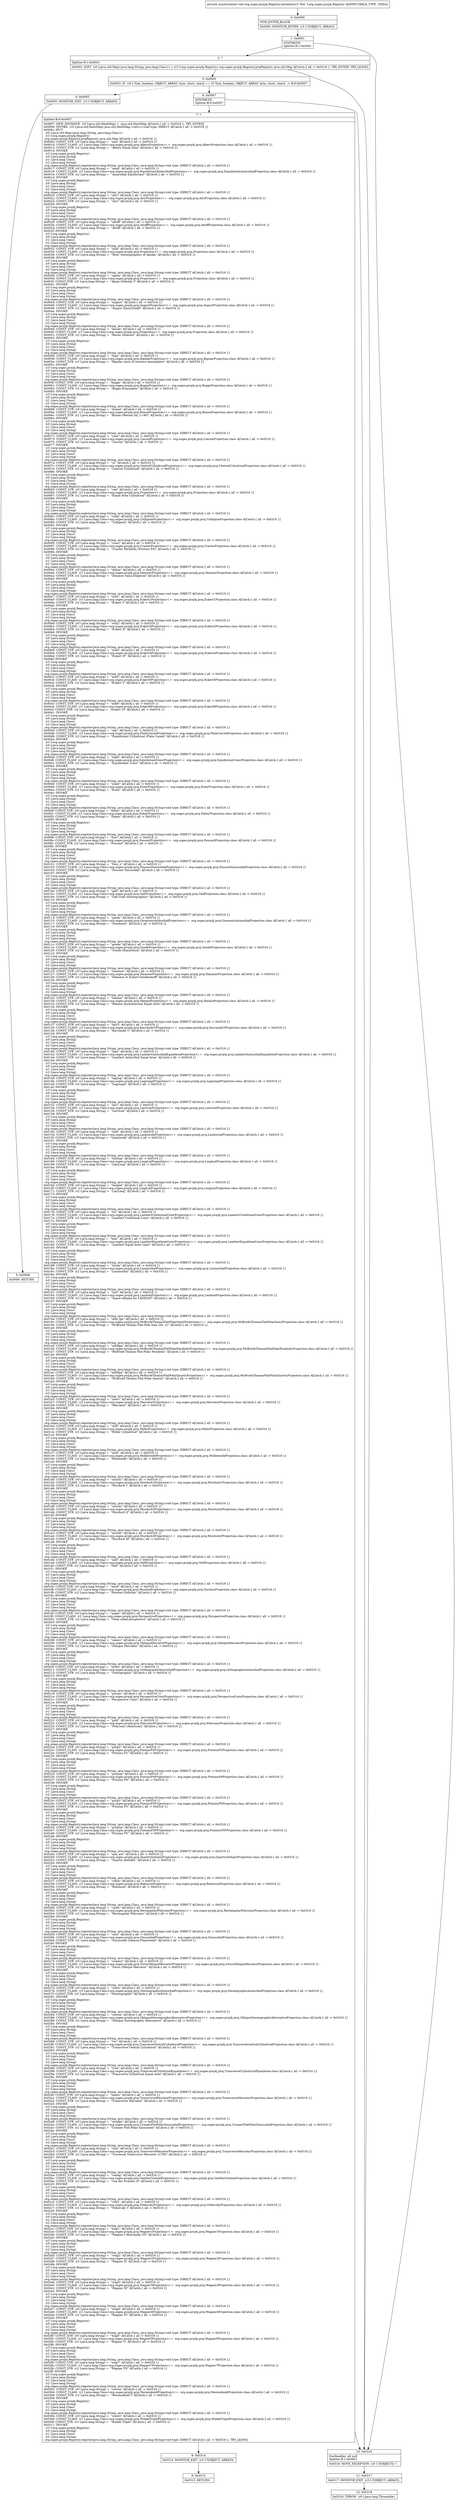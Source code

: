 digraph "CFG fororg.osgeo.proj4j.Registry.initialize()V" {
Node_0 [shape=record,label="{0\:\ 0x0000|MTH_ENTER_BLOCK\l|0x0000: MONITOR_ENTER  (r3 I:?[OBJECT, ARRAY]) \l}"];
Node_1 [shape=record,label="{1\:\ 0x0001|SYNTHETIC\lSplitter:B:1:0x0001\l}"];
Node_2 [shape=record,label="{2\:\ ?|Splitter:B:1:0x0001\l|0x0001: IGET  (r0 I:java.util.Map\<java.lang.String, java.lang.Class\>) = (r3 I:org.osgeo.proj4j.Registry) org.osgeo.proj4j.Registry.projRegistry java.util.Map A[Catch:\{ all \-\> 0x0316 \}, TRY_ENTER, TRY_LEAVE]\l}"];
Node_3 [shape=record,label="{3\:\ 0x0003|0x0003: IF  (r0 I:?[int, boolean, OBJECT, ARRAY, byte, short, char]) == (0 ?[int, boolean, OBJECT, ARRAY, byte, short, char])  \-\> B:6:0x0007 \l}"];
Node_4 [shape=record,label="{4\:\ 0x0005|0x0005: MONITOR_EXIT  (r3 I:?[OBJECT, ARRAY]) \l}"];
Node_5 [shape=record,label="{5\:\ 0x0006|0x0006: RETURN   \l}"];
Node_6 [shape=record,label="{6\:\ 0x0007|SYNTHETIC\lSplitter:B:6:0x0007\l}"];
Node_7 [shape=record,label="{7\:\ ?|Splitter:B:6:0x0007\l|0x0007: NEW_INSTANCE  (r0 I:java.util.HashMap) =  java.util.HashMap A[Catch:\{ all \-\> 0x0316 \}, TRY_ENTER]\l0x0009: INVOKE  (r0 I:java.util.HashMap) java.util.HashMap.\<init\>():void type: DIRECT A[Catch:\{ all \-\> 0x0316 \}]\l0x000c: IPUT  \l  (r0 I:java.util.Map\<java.lang.String, java.lang.Class\>)\l  (r3 I:org.osgeo.proj4j.Registry)\l org.osgeo.proj4j.Registry.projRegistry java.util.Map A[Catch:\{ all \-\> 0x0316 \}]\l0x000e: CONST_STR  (r0 I:java.lang.String) =  \"aea\" A[Catch:\{ all \-\> 0x0316 \}]\l0x0010: CONST_CLASS  (r1 I:java.lang.Class\<org.osgeo.proj4j.proj.AlbersProjection\>) =  org.osgeo.proj4j.proj.AlbersProjection.class A[Catch:\{ all \-\> 0x0316 \}]\l0x0012: CONST_STR  (r2 I:java.lang.String) =  \"Albers Equal Area\" A[Catch:\{ all \-\> 0x0316 \}]\l0x0014: INVOKE  \l  (r3 I:org.osgeo.proj4j.Registry)\l  (r0 I:java.lang.String)\l  (r1 I:java.lang.Class)\l  (r2 I:java.lang.String)\l org.osgeo.proj4j.Registry.register(java.lang.String, java.lang.Class, java.lang.String):void type: DIRECT A[Catch:\{ all \-\> 0x0316 \}]\l0x0017: CONST_STR  (r0 I:java.lang.String) =  \"aeqd\" A[Catch:\{ all \-\> 0x0316 \}]\l0x0019: CONST_CLASS  (r1 I:java.lang.Class\<org.osgeo.proj4j.proj.EquidistantAzimuthalProjection\>) =  org.osgeo.proj4j.proj.EquidistantAzimuthalProjection.class A[Catch:\{ all \-\> 0x0316 \}]\l0x001b: CONST_STR  (r2 I:java.lang.String) =  \"Azimuthal Equidistant\" A[Catch:\{ all \-\> 0x0316 \}]\l0x001d: INVOKE  \l  (r3 I:org.osgeo.proj4j.Registry)\l  (r0 I:java.lang.String)\l  (r1 I:java.lang.Class)\l  (r2 I:java.lang.String)\l org.osgeo.proj4j.Registry.register(java.lang.String, java.lang.Class, java.lang.String):void type: DIRECT A[Catch:\{ all \-\> 0x0316 \}]\l0x0020: CONST_STR  (r0 I:java.lang.String) =  \"airy\" A[Catch:\{ all \-\> 0x0316 \}]\l0x0022: CONST_CLASS  (r1 I:java.lang.Class\<org.osgeo.proj4j.proj.AiryProjection\>) =  org.osgeo.proj4j.proj.AiryProjection.class A[Catch:\{ all \-\> 0x0316 \}]\l0x0024: CONST_STR  (r2 I:java.lang.String) =  \"Airy\" A[Catch:\{ all \-\> 0x0316 \}]\l0x0026: INVOKE  \l  (r3 I:org.osgeo.proj4j.Registry)\l  (r0 I:java.lang.String)\l  (r1 I:java.lang.Class)\l  (r2 I:java.lang.String)\l org.osgeo.proj4j.Registry.register(java.lang.String, java.lang.Class, java.lang.String):void type: DIRECT A[Catch:\{ all \-\> 0x0316 \}]\l0x0029: CONST_STR  (r0 I:java.lang.String) =  \"aitoff\" A[Catch:\{ all \-\> 0x0316 \}]\l0x002b: CONST_CLASS  (r1 I:java.lang.Class\<org.osgeo.proj4j.proj.AitoffProjection\>) =  org.osgeo.proj4j.proj.AitoffProjection.class A[Catch:\{ all \-\> 0x0316 \}]\l0x002d: CONST_STR  (r2 I:java.lang.String) =  \"Aitoff\" A[Catch:\{ all \-\> 0x0316 \}]\l0x002f: INVOKE  \l  (r3 I:org.osgeo.proj4j.Registry)\l  (r0 I:java.lang.String)\l  (r1 I:java.lang.Class)\l  (r2 I:java.lang.String)\l org.osgeo.proj4j.Registry.register(java.lang.String, java.lang.Class, java.lang.String):void type: DIRECT A[Catch:\{ all \-\> 0x0316 \}]\l0x0032: CONST_STR  (r0 I:java.lang.String) =  \"alsk\" A[Catch:\{ all \-\> 0x0316 \}]\l0x0034: CONST_CLASS  (r1 I:java.lang.Class\<org.osgeo.proj4j.proj.Projection\>) =  org.osgeo.proj4j.proj.Projection.class A[Catch:\{ all \-\> 0x0316 \}]\l0x0036: CONST_STR  (r2 I:java.lang.String) =  \"Mod. Stereographics of Alaska\" A[Catch:\{ all \-\> 0x0316 \}]\l0x0038: INVOKE  \l  (r3 I:org.osgeo.proj4j.Registry)\l  (r0 I:java.lang.String)\l  (r1 I:java.lang.Class)\l  (r2 I:java.lang.String)\l org.osgeo.proj4j.Registry.register(java.lang.String, java.lang.Class, java.lang.String):void type: DIRECT A[Catch:\{ all \-\> 0x0316 \}]\l0x003b: CONST_STR  (r0 I:java.lang.String) =  \"apian\" A[Catch:\{ all \-\> 0x0316 \}]\l0x003d: CONST_CLASS  (r1 I:java.lang.Class\<org.osgeo.proj4j.proj.Projection\>) =  org.osgeo.proj4j.proj.Projection.class A[Catch:\{ all \-\> 0x0316 \}]\l0x003f: CONST_STR  (r2 I:java.lang.String) =  \"Apian Globular I\" A[Catch:\{ all \-\> 0x0316 \}]\l0x0041: INVOKE  \l  (r3 I:org.osgeo.proj4j.Registry)\l  (r0 I:java.lang.String)\l  (r1 I:java.lang.Class)\l  (r2 I:java.lang.String)\l org.osgeo.proj4j.Registry.register(java.lang.String, java.lang.Class, java.lang.String):void type: DIRECT A[Catch:\{ all \-\> 0x0316 \}]\l0x0044: CONST_STR  (r0 I:java.lang.String) =  \"august\" A[Catch:\{ all \-\> 0x0316 \}]\l0x0046: CONST_CLASS  (r1 I:java.lang.Class\<org.osgeo.proj4j.proj.AugustProjection\>) =  org.osgeo.proj4j.proj.AugustProjection.class A[Catch:\{ all \-\> 0x0316 \}]\l0x0048: CONST_STR  (r2 I:java.lang.String) =  \"August Epicycloidal\" A[Catch:\{ all \-\> 0x0316 \}]\l0x004a: INVOKE  \l  (r3 I:org.osgeo.proj4j.Registry)\l  (r0 I:java.lang.String)\l  (r1 I:java.lang.Class)\l  (r2 I:java.lang.String)\l org.osgeo.proj4j.Registry.register(java.lang.String, java.lang.Class, java.lang.String):void type: DIRECT A[Catch:\{ all \-\> 0x0316 \}]\l0x004d: CONST_STR  (r0 I:java.lang.String) =  \"bacon\" A[Catch:\{ all \-\> 0x0316 \}]\l0x004f: CONST_CLASS  (r1 I:java.lang.Class\<org.osgeo.proj4j.proj.Projection\>) =  org.osgeo.proj4j.proj.Projection.class A[Catch:\{ all \-\> 0x0316 \}]\l0x0051: CONST_STR  (r2 I:java.lang.String) =  \"Bacon Globular\" A[Catch:\{ all \-\> 0x0316 \}]\l0x0053: INVOKE  \l  (r3 I:org.osgeo.proj4j.Registry)\l  (r0 I:java.lang.String)\l  (r1 I:java.lang.Class)\l  (r2 I:java.lang.String)\l org.osgeo.proj4j.Registry.register(java.lang.String, java.lang.Class, java.lang.String):void type: DIRECT A[Catch:\{ all \-\> 0x0316 \}]\l0x0056: CONST_STR  (r0 I:java.lang.String) =  \"bipc\" A[Catch:\{ all \-\> 0x0316 \}]\l0x0058: CONST_CLASS  (r1 I:java.lang.Class\<org.osgeo.proj4j.proj.BipolarProjection\>) =  org.osgeo.proj4j.proj.BipolarProjection.class A[Catch:\{ all \-\> 0x0316 \}]\l0x005a: CONST_STR  (r2 I:java.lang.String) =  \"Bipolar conic of western hemisphere\" A[Catch:\{ all \-\> 0x0316 \}]\l0x005c: INVOKE  \l  (r3 I:org.osgeo.proj4j.Registry)\l  (r0 I:java.lang.String)\l  (r1 I:java.lang.Class)\l  (r2 I:java.lang.String)\l org.osgeo.proj4j.Registry.register(java.lang.String, java.lang.Class, java.lang.String):void type: DIRECT A[Catch:\{ all \-\> 0x0316 \}]\l0x005f: CONST_STR  (r0 I:java.lang.String) =  \"boggs\" A[Catch:\{ all \-\> 0x0316 \}]\l0x0061: CONST_CLASS  (r1 I:java.lang.Class\<org.osgeo.proj4j.proj.BoggsProjection\>) =  org.osgeo.proj4j.proj.BoggsProjection.class A[Catch:\{ all \-\> 0x0316 \}]\l0x0063: CONST_STR  (r2 I:java.lang.String) =  \"Boggs Eumorphic\" A[Catch:\{ all \-\> 0x0316 \}]\l0x0065: INVOKE  \l  (r3 I:org.osgeo.proj4j.Registry)\l  (r0 I:java.lang.String)\l  (r1 I:java.lang.Class)\l  (r2 I:java.lang.String)\l org.osgeo.proj4j.Registry.register(java.lang.String, java.lang.Class, java.lang.String):void type: DIRECT A[Catch:\{ all \-\> 0x0316 \}]\l0x0068: CONST_STR  (r0 I:java.lang.String) =  \"bonne\" A[Catch:\{ all \-\> 0x0316 \}]\l0x006a: CONST_CLASS  (r1 I:java.lang.Class\<org.osgeo.proj4j.proj.BonneProjection\>) =  org.osgeo.proj4j.proj.BonneProjection.class A[Catch:\{ all \-\> 0x0316 \}]\l0x006c: CONST_STR  (r2 I:java.lang.String) =  \"Bonne (Werner lat_1=90)\" A[Catch:\{ all \-\> 0x0316 \}]\l0x006e: INVOKE  \l  (r3 I:org.osgeo.proj4j.Registry)\l  (r0 I:java.lang.String)\l  (r1 I:java.lang.Class)\l  (r2 I:java.lang.String)\l org.osgeo.proj4j.Registry.register(java.lang.String, java.lang.Class, java.lang.String):void type: DIRECT A[Catch:\{ all \-\> 0x0316 \}]\l0x0071: CONST_STR  (r0 I:java.lang.String) =  \"cass\" A[Catch:\{ all \-\> 0x0316 \}]\l0x0073: CONST_CLASS  (r1 I:java.lang.Class\<org.osgeo.proj4j.proj.CassiniProjection\>) =  org.osgeo.proj4j.proj.CassiniProjection.class A[Catch:\{ all \-\> 0x0316 \}]\l0x0075: CONST_STR  (r2 I:java.lang.String) =  \"Cassini\" A[Catch:\{ all \-\> 0x0316 \}]\l0x0077: INVOKE  \l  (r3 I:org.osgeo.proj4j.Registry)\l  (r0 I:java.lang.String)\l  (r1 I:java.lang.Class)\l  (r2 I:java.lang.String)\l org.osgeo.proj4j.Registry.register(java.lang.String, java.lang.Class, java.lang.String):void type: DIRECT A[Catch:\{ all \-\> 0x0316 \}]\l0x007a: CONST_STR  (r0 I:java.lang.String) =  \"cc\" A[Catch:\{ all \-\> 0x0316 \}]\l0x007c: CONST_CLASS  (r1 I:java.lang.Class\<org.osgeo.proj4j.proj.CentralCylindricalProjection\>) =  org.osgeo.proj4j.proj.CentralCylindricalProjection.class A[Catch:\{ all \-\> 0x0316 \}]\l0x007e: CONST_STR  (r2 I:java.lang.String) =  \"Central Cylindrical\" A[Catch:\{ all \-\> 0x0316 \}]\l0x0080: INVOKE  \l  (r3 I:org.osgeo.proj4j.Registry)\l  (r0 I:java.lang.String)\l  (r1 I:java.lang.Class)\l  (r2 I:java.lang.String)\l org.osgeo.proj4j.Registry.register(java.lang.String, java.lang.Class, java.lang.String):void type: DIRECT A[Catch:\{ all \-\> 0x0316 \}]\l0x0083: CONST_STR  (r0 I:java.lang.String) =  \"cea\" A[Catch:\{ all \-\> 0x0316 \}]\l0x0085: CONST_CLASS  (r1 I:java.lang.Class\<org.osgeo.proj4j.proj.Projection\>) =  org.osgeo.proj4j.proj.Projection.class A[Catch:\{ all \-\> 0x0316 \}]\l0x0087: CONST_STR  (r2 I:java.lang.String) =  \"Equal Area Cylindrical\" A[Catch:\{ all \-\> 0x0316 \}]\l0x0089: INVOKE  \l  (r3 I:org.osgeo.proj4j.Registry)\l  (r0 I:java.lang.String)\l  (r1 I:java.lang.Class)\l  (r2 I:java.lang.String)\l org.osgeo.proj4j.Registry.register(java.lang.String, java.lang.Class, java.lang.String):void type: DIRECT A[Catch:\{ all \-\> 0x0316 \}]\l0x008c: CONST_STR  (r0 I:java.lang.String) =  \"collg\" A[Catch:\{ all \-\> 0x0316 \}]\l0x008e: CONST_CLASS  (r1 I:java.lang.Class\<org.osgeo.proj4j.proj.CollignonProjection\>) =  org.osgeo.proj4j.proj.CollignonProjection.class A[Catch:\{ all \-\> 0x0316 \}]\l0x0090: CONST_STR  (r2 I:java.lang.String) =  \"Collignon\" A[Catch:\{ all \-\> 0x0316 \}]\l0x0092: INVOKE  \l  (r3 I:org.osgeo.proj4j.Registry)\l  (r0 I:java.lang.String)\l  (r1 I:java.lang.Class)\l  (r2 I:java.lang.String)\l org.osgeo.proj4j.Registry.register(java.lang.String, java.lang.Class, java.lang.String):void type: DIRECT A[Catch:\{ all \-\> 0x0316 \}]\l0x0095: CONST_STR  (r0 I:java.lang.String) =  \"crast\" A[Catch:\{ all \-\> 0x0316 \}]\l0x0097: CONST_CLASS  (r1 I:java.lang.Class\<org.osgeo.proj4j.proj.CrasterProjection\>) =  org.osgeo.proj4j.proj.CrasterProjection.class A[Catch:\{ all \-\> 0x0316 \}]\l0x0099: CONST_STR  (r2 I:java.lang.String) =  \"Craster Parabolic (Putnins P4)\" A[Catch:\{ all \-\> 0x0316 \}]\l0x009b: INVOKE  \l  (r3 I:org.osgeo.proj4j.Registry)\l  (r0 I:java.lang.String)\l  (r1 I:java.lang.Class)\l  (r2 I:java.lang.String)\l org.osgeo.proj4j.Registry.register(java.lang.String, java.lang.Class, java.lang.String):void type: DIRECT A[Catch:\{ all \-\> 0x0316 \}]\l0x009e: CONST_STR  (r0 I:java.lang.String) =  \"denoy\" A[Catch:\{ all \-\> 0x0316 \}]\l0x00a0: CONST_CLASS  (r1 I:java.lang.Class\<org.osgeo.proj4j.proj.DenoyerProjection\>) =  org.osgeo.proj4j.proj.DenoyerProjection.class A[Catch:\{ all \-\> 0x0316 \}]\l0x00a2: CONST_STR  (r2 I:java.lang.String) =  \"Denoyer Semi\-Elliptical\" A[Catch:\{ all \-\> 0x0316 \}]\l0x00a4: INVOKE  \l  (r3 I:org.osgeo.proj4j.Registry)\l  (r0 I:java.lang.String)\l  (r1 I:java.lang.Class)\l  (r2 I:java.lang.String)\l org.osgeo.proj4j.Registry.register(java.lang.String, java.lang.Class, java.lang.String):void type: DIRECT A[Catch:\{ all \-\> 0x0316 \}]\l0x00a7: CONST_STR  (r0 I:java.lang.String) =  \"eck1\" A[Catch:\{ all \-\> 0x0316 \}]\l0x00a9: CONST_CLASS  (r1 I:java.lang.Class\<org.osgeo.proj4j.proj.Eckert1Projection\>) =  org.osgeo.proj4j.proj.Eckert1Projection.class A[Catch:\{ all \-\> 0x0316 \}]\l0x00ab: CONST_STR  (r2 I:java.lang.String) =  \"Eckert I\" A[Catch:\{ all \-\> 0x0316 \}]\l0x00ad: INVOKE  \l  (r3 I:org.osgeo.proj4j.Registry)\l  (r0 I:java.lang.String)\l  (r1 I:java.lang.Class)\l  (r2 I:java.lang.String)\l org.osgeo.proj4j.Registry.register(java.lang.String, java.lang.Class, java.lang.String):void type: DIRECT A[Catch:\{ all \-\> 0x0316 \}]\l0x00b0: CONST_STR  (r0 I:java.lang.String) =  \"eck2\" A[Catch:\{ all \-\> 0x0316 \}]\l0x00b2: CONST_CLASS  (r1 I:java.lang.Class\<org.osgeo.proj4j.proj.Eckert2Projection\>) =  org.osgeo.proj4j.proj.Eckert2Projection.class A[Catch:\{ all \-\> 0x0316 \}]\l0x00b4: CONST_STR  (r2 I:java.lang.String) =  \"Eckert II\" A[Catch:\{ all \-\> 0x0316 \}]\l0x00b6: INVOKE  \l  (r3 I:org.osgeo.proj4j.Registry)\l  (r0 I:java.lang.String)\l  (r1 I:java.lang.Class)\l  (r2 I:java.lang.String)\l org.osgeo.proj4j.Registry.register(java.lang.String, java.lang.Class, java.lang.String):void type: DIRECT A[Catch:\{ all \-\> 0x0316 \}]\l0x00b9: CONST_STR  (r0 I:java.lang.String) =  \"eck4\" A[Catch:\{ all \-\> 0x0316 \}]\l0x00bb: CONST_CLASS  (r1 I:java.lang.Class\<org.osgeo.proj4j.proj.Eckert4Projection\>) =  org.osgeo.proj4j.proj.Eckert4Projection.class A[Catch:\{ all \-\> 0x0316 \}]\l0x00bd: CONST_STR  (r2 I:java.lang.String) =  \"Eckert IV\" A[Catch:\{ all \-\> 0x0316 \}]\l0x00bf: INVOKE  \l  (r3 I:org.osgeo.proj4j.Registry)\l  (r0 I:java.lang.String)\l  (r1 I:java.lang.Class)\l  (r2 I:java.lang.String)\l org.osgeo.proj4j.Registry.register(java.lang.String, java.lang.Class, java.lang.String):void type: DIRECT A[Catch:\{ all \-\> 0x0316 \}]\l0x00c2: CONST_STR  (r0 I:java.lang.String) =  \"eck5\" A[Catch:\{ all \-\> 0x0316 \}]\l0x00c4: CONST_CLASS  (r1 I:java.lang.Class\<org.osgeo.proj4j.proj.Eckert5Projection\>) =  org.osgeo.proj4j.proj.Eckert5Projection.class A[Catch:\{ all \-\> 0x0316 \}]\l0x00c6: CONST_STR  (r2 I:java.lang.String) =  \"Eckert V\" A[Catch:\{ all \-\> 0x0316 \}]\l0x00c8: INVOKE  \l  (r3 I:org.osgeo.proj4j.Registry)\l  (r0 I:java.lang.String)\l  (r1 I:java.lang.Class)\l  (r2 I:java.lang.String)\l org.osgeo.proj4j.Registry.register(java.lang.String, java.lang.Class, java.lang.String):void type: DIRECT A[Catch:\{ all \-\> 0x0316 \}]\l0x00cb: CONST_STR  (r0 I:java.lang.String) =  \"eck6\" A[Catch:\{ all \-\> 0x0316 \}]\l0x00cd: CONST_CLASS  (r1 I:java.lang.Class\<org.osgeo.proj4j.proj.Eckert6Projection\>) =  org.osgeo.proj4j.proj.Eckert6Projection.class A[Catch:\{ all \-\> 0x0316 \}]\l0x00cf: CONST_STR  (r2 I:java.lang.String) =  \"Eckert VI\" A[Catch:\{ all \-\> 0x0316 \}]\l0x00d1: INVOKE  \l  (r3 I:org.osgeo.proj4j.Registry)\l  (r0 I:java.lang.String)\l  (r1 I:java.lang.Class)\l  (r2 I:java.lang.String)\l org.osgeo.proj4j.Registry.register(java.lang.String, java.lang.Class, java.lang.String):void type: DIRECT A[Catch:\{ all \-\> 0x0316 \}]\l0x00d4: CONST_STR  (r0 I:java.lang.String) =  \"eqc\" A[Catch:\{ all \-\> 0x0316 \}]\l0x00d6: CONST_CLASS  (r1 I:java.lang.Class\<org.osgeo.proj4j.proj.PlateCarreeProjection\>) =  org.osgeo.proj4j.proj.PlateCarreeProjection.class A[Catch:\{ all \-\> 0x0316 \}]\l0x00d8: CONST_STR  (r2 I:java.lang.String) =  \"Equidistant Cylindrical (Plate Caree)\" A[Catch:\{ all \-\> 0x0316 \}]\l0x00da: INVOKE  \l  (r3 I:org.osgeo.proj4j.Registry)\l  (r0 I:java.lang.String)\l  (r1 I:java.lang.Class)\l  (r2 I:java.lang.String)\l org.osgeo.proj4j.Registry.register(java.lang.String, java.lang.Class, java.lang.String):void type: DIRECT A[Catch:\{ all \-\> 0x0316 \}]\l0x00dd: CONST_STR  (r0 I:java.lang.String) =  \"eqdc\" A[Catch:\{ all \-\> 0x0316 \}]\l0x00df: CONST_CLASS  (r1 I:java.lang.Class\<org.osgeo.proj4j.proj.EquidistantConicProjection\>) =  org.osgeo.proj4j.proj.EquidistantConicProjection.class A[Catch:\{ all \-\> 0x0316 \}]\l0x00e1: CONST_STR  (r2 I:java.lang.String) =  \"Equidistant Conic\" A[Catch:\{ all \-\> 0x0316 \}]\l0x00e3: INVOKE  \l  (r3 I:org.osgeo.proj4j.Registry)\l  (r0 I:java.lang.String)\l  (r1 I:java.lang.Class)\l  (r2 I:java.lang.String)\l org.osgeo.proj4j.Registry.register(java.lang.String, java.lang.Class, java.lang.String):void type: DIRECT A[Catch:\{ all \-\> 0x0316 \}]\l0x00e6: CONST_STR  (r0 I:java.lang.String) =  \"euler\" A[Catch:\{ all \-\> 0x0316 \}]\l0x00e8: CONST_CLASS  (r1 I:java.lang.Class\<org.osgeo.proj4j.proj.EulerProjection\>) =  org.osgeo.proj4j.proj.EulerProjection.class A[Catch:\{ all \-\> 0x0316 \}]\l0x00ea: CONST_STR  (r2 I:java.lang.String) =  \"Euler\" A[Catch:\{ all \-\> 0x0316 \}]\l0x00ec: INVOKE  \l  (r3 I:org.osgeo.proj4j.Registry)\l  (r0 I:java.lang.String)\l  (r1 I:java.lang.Class)\l  (r2 I:java.lang.String)\l org.osgeo.proj4j.Registry.register(java.lang.String, java.lang.Class, java.lang.String):void type: DIRECT A[Catch:\{ all \-\> 0x0316 \}]\l0x00ef: CONST_STR  (r0 I:java.lang.String) =  \"fahey\" A[Catch:\{ all \-\> 0x0316 \}]\l0x00f1: CONST_CLASS  (r1 I:java.lang.Class\<org.osgeo.proj4j.proj.FaheyProjection\>) =  org.osgeo.proj4j.proj.FaheyProjection.class A[Catch:\{ all \-\> 0x0316 \}]\l0x00f3: CONST_STR  (r2 I:java.lang.String) =  \"Fahey\" A[Catch:\{ all \-\> 0x0316 \}]\l0x00f5: INVOKE  \l  (r3 I:org.osgeo.proj4j.Registry)\l  (r0 I:java.lang.String)\l  (r1 I:java.lang.Class)\l  (r2 I:java.lang.String)\l org.osgeo.proj4j.Registry.register(java.lang.String, java.lang.Class, java.lang.String):void type: DIRECT A[Catch:\{ all \-\> 0x0316 \}]\l0x00f8: CONST_STR  (r0 I:java.lang.String) =  \"fouc\" A[Catch:\{ all \-\> 0x0316 \}]\l0x00fa: CONST_CLASS  (r1 I:java.lang.Class\<org.osgeo.proj4j.proj.FoucautProjection\>) =  org.osgeo.proj4j.proj.FoucautProjection.class A[Catch:\{ all \-\> 0x0316 \}]\l0x00fc: CONST_STR  (r2 I:java.lang.String) =  \"Foucaut\" A[Catch:\{ all \-\> 0x0316 \}]\l0x00fe: INVOKE  \l  (r3 I:org.osgeo.proj4j.Registry)\l  (r0 I:java.lang.String)\l  (r1 I:java.lang.Class)\l  (r2 I:java.lang.String)\l org.osgeo.proj4j.Registry.register(java.lang.String, java.lang.Class, java.lang.String):void type: DIRECT A[Catch:\{ all \-\> 0x0316 \}]\l0x0101: CONST_STR  (r0 I:java.lang.String) =  \"fouc_s\" A[Catch:\{ all \-\> 0x0316 \}]\l0x0103: CONST_CLASS  (r1 I:java.lang.Class\<org.osgeo.proj4j.proj.FoucautSinusoidalProjection\>) =  org.osgeo.proj4j.proj.FoucautSinusoidalProjection.class A[Catch:\{ all \-\> 0x0316 \}]\l0x0105: CONST_STR  (r2 I:java.lang.String) =  \"Foucaut Sinusoidal\" A[Catch:\{ all \-\> 0x0316 \}]\l0x0107: INVOKE  \l  (r3 I:org.osgeo.proj4j.Registry)\l  (r0 I:java.lang.String)\l  (r1 I:java.lang.Class)\l  (r2 I:java.lang.String)\l org.osgeo.proj4j.Registry.register(java.lang.String, java.lang.Class, java.lang.String):void type: DIRECT A[Catch:\{ all \-\> 0x0316 \}]\l0x010a: CONST_STR  (r0 I:java.lang.String) =  \"gall\" A[Catch:\{ all \-\> 0x0316 \}]\l0x010c: CONST_CLASS  (r1 I:java.lang.Class\<org.osgeo.proj4j.proj.GallProjection\>) =  org.osgeo.proj4j.proj.GallProjection.class A[Catch:\{ all \-\> 0x0316 \}]\l0x010e: CONST_STR  (r2 I:java.lang.String) =  \"Gall (Gall Stereographic)\" A[Catch:\{ all \-\> 0x0316 \}]\l0x0110: INVOKE  \l  (r3 I:org.osgeo.proj4j.Registry)\l  (r0 I:java.lang.String)\l  (r1 I:java.lang.Class)\l  (r2 I:java.lang.String)\l org.osgeo.proj4j.Registry.register(java.lang.String, java.lang.Class, java.lang.String):void type: DIRECT A[Catch:\{ all \-\> 0x0316 \}]\l0x0113: CONST_STR  (r0 I:java.lang.String) =  \"gnom\" A[Catch:\{ all \-\> 0x0316 \}]\l0x0115: CONST_CLASS  (r1 I:java.lang.Class\<org.osgeo.proj4j.proj.GnomonicAzimuthalProjection\>) =  org.osgeo.proj4j.proj.GnomonicAzimuthalProjection.class A[Catch:\{ all \-\> 0x0316 \}]\l0x0117: CONST_STR  (r2 I:java.lang.String) =  \"Gnomonic\" A[Catch:\{ all \-\> 0x0316 \}]\l0x0119: INVOKE  \l  (r3 I:org.osgeo.proj4j.Registry)\l  (r0 I:java.lang.String)\l  (r1 I:java.lang.Class)\l  (r2 I:java.lang.String)\l org.osgeo.proj4j.Registry.register(java.lang.String, java.lang.Class, java.lang.String):void type: DIRECT A[Catch:\{ all \-\> 0x0316 \}]\l0x011c: CONST_STR  (r0 I:java.lang.String) =  \"goode\" A[Catch:\{ all \-\> 0x0316 \}]\l0x011e: CONST_CLASS  (r1 I:java.lang.Class\<org.osgeo.proj4j.proj.GoodeProjection\>) =  org.osgeo.proj4j.proj.GoodeProjection.class A[Catch:\{ all \-\> 0x0316 \}]\l0x0120: CONST_STR  (r2 I:java.lang.String) =  \"Goode Homolosine\" A[Catch:\{ all \-\> 0x0316 \}]\l0x0122: INVOKE  \l  (r3 I:org.osgeo.proj4j.Registry)\l  (r0 I:java.lang.String)\l  (r1 I:java.lang.Class)\l  (r2 I:java.lang.String)\l org.osgeo.proj4j.Registry.register(java.lang.String, java.lang.Class, java.lang.String):void type: DIRECT A[Catch:\{ all \-\> 0x0316 \}]\l0x0125: CONST_STR  (r0 I:java.lang.String) =  \"hammer\" A[Catch:\{ all \-\> 0x0316 \}]\l0x0127: CONST_CLASS  (r1 I:java.lang.Class\<org.osgeo.proj4j.proj.HammerProjection\>) =  org.osgeo.proj4j.proj.HammerProjection.class A[Catch:\{ all \-\> 0x0316 \}]\l0x0129: CONST_STR  (r2 I:java.lang.String) =  \"Hammer & Eckert\-Greifendorff\" A[Catch:\{ all \-\> 0x0316 \}]\l0x012b: INVOKE  \l  (r3 I:org.osgeo.proj4j.Registry)\l  (r0 I:java.lang.String)\l  (r1 I:java.lang.Class)\l  (r2 I:java.lang.String)\l org.osgeo.proj4j.Registry.register(java.lang.String, java.lang.Class, java.lang.String):void type: DIRECT A[Catch:\{ all \-\> 0x0316 \}]\l0x012e: CONST_STR  (r0 I:java.lang.String) =  \"hatano\" A[Catch:\{ all \-\> 0x0316 \}]\l0x0130: CONST_CLASS  (r1 I:java.lang.Class\<org.osgeo.proj4j.proj.HatanoProjection\>) =  org.osgeo.proj4j.proj.HatanoProjection.class A[Catch:\{ all \-\> 0x0316 \}]\l0x0132: CONST_STR  (r2 I:java.lang.String) =  \"Hatano Asymmetrical Equal Area\" A[Catch:\{ all \-\> 0x0316 \}]\l0x0134: INVOKE  \l  (r3 I:org.osgeo.proj4j.Registry)\l  (r0 I:java.lang.String)\l  (r1 I:java.lang.Class)\l  (r2 I:java.lang.String)\l org.osgeo.proj4j.Registry.register(java.lang.String, java.lang.Class, java.lang.String):void type: DIRECT A[Catch:\{ all \-\> 0x0316 \}]\l0x0137: CONST_STR  (r0 I:java.lang.String) =  \"kav5\" A[Catch:\{ all \-\> 0x0316 \}]\l0x0139: CONST_CLASS  (r1 I:java.lang.Class\<org.osgeo.proj4j.proj.KavraiskyVProjection\>) =  org.osgeo.proj4j.proj.KavraiskyVProjection.class A[Catch:\{ all \-\> 0x0316 \}]\l0x013b: CONST_STR  (r2 I:java.lang.String) =  \"Kavraisky V\" A[Catch:\{ all \-\> 0x0316 \}]\l0x013d: INVOKE  \l  (r3 I:org.osgeo.proj4j.Registry)\l  (r0 I:java.lang.String)\l  (r1 I:java.lang.Class)\l  (r2 I:java.lang.String)\l org.osgeo.proj4j.Registry.register(java.lang.String, java.lang.Class, java.lang.String):void type: DIRECT A[Catch:\{ all \-\> 0x0316 \}]\l0x0140: CONST_STR  (r0 I:java.lang.String) =  \"laea\" A[Catch:\{ all \-\> 0x0316 \}]\l0x0142: CONST_CLASS  (r1 I:java.lang.Class\<org.osgeo.proj4j.proj.LambertAzimuthalEqualAreaProjection\>) =  org.osgeo.proj4j.proj.LambertAzimuthalEqualAreaProjection.class A[Catch:\{ all \-\> 0x0316 \}]\l0x0144: CONST_STR  (r2 I:java.lang.String) =  \"Lambert Azimuthal Equal Area\" A[Catch:\{ all \-\> 0x0316 \}]\l0x0146: INVOKE  \l  (r3 I:org.osgeo.proj4j.Registry)\l  (r0 I:java.lang.String)\l  (r1 I:java.lang.Class)\l  (r2 I:java.lang.String)\l org.osgeo.proj4j.Registry.register(java.lang.String, java.lang.Class, java.lang.String):void type: DIRECT A[Catch:\{ all \-\> 0x0316 \}]\l0x0149: CONST_STR  (r0 I:java.lang.String) =  \"lagrng\" A[Catch:\{ all \-\> 0x0316 \}]\l0x014b: CONST_CLASS  (r1 I:java.lang.Class\<org.osgeo.proj4j.proj.LagrangeProjection\>) =  org.osgeo.proj4j.proj.LagrangeProjection.class A[Catch:\{ all \-\> 0x0316 \}]\l0x014d: CONST_STR  (r2 I:java.lang.String) =  \"Lagrange\" A[Catch:\{ all \-\> 0x0316 \}]\l0x014f: INVOKE  \l  (r3 I:org.osgeo.proj4j.Registry)\l  (r0 I:java.lang.String)\l  (r1 I:java.lang.Class)\l  (r2 I:java.lang.String)\l org.osgeo.proj4j.Registry.register(java.lang.String, java.lang.Class, java.lang.String):void type: DIRECT A[Catch:\{ all \-\> 0x0316 \}]\l0x0152: CONST_STR  (r0 I:java.lang.String) =  \"larr\" A[Catch:\{ all \-\> 0x0316 \}]\l0x0154: CONST_CLASS  (r1 I:java.lang.Class\<org.osgeo.proj4j.proj.LarriveeProjection\>) =  org.osgeo.proj4j.proj.LarriveeProjection.class A[Catch:\{ all \-\> 0x0316 \}]\l0x0156: CONST_STR  (r2 I:java.lang.String) =  \"Larrivee\" A[Catch:\{ all \-\> 0x0316 \}]\l0x0158: INVOKE  \l  (r3 I:org.osgeo.proj4j.Registry)\l  (r0 I:java.lang.String)\l  (r1 I:java.lang.Class)\l  (r2 I:java.lang.String)\l org.osgeo.proj4j.Registry.register(java.lang.String, java.lang.Class, java.lang.String):void type: DIRECT A[Catch:\{ all \-\> 0x0316 \}]\l0x015b: CONST_STR  (r0 I:java.lang.String) =  \"lask\" A[Catch:\{ all \-\> 0x0316 \}]\l0x015d: CONST_CLASS  (r1 I:java.lang.Class\<org.osgeo.proj4j.proj.LaskowskiProjection\>) =  org.osgeo.proj4j.proj.LaskowskiProjection.class A[Catch:\{ all \-\> 0x0316 \}]\l0x015f: CONST_STR  (r2 I:java.lang.String) =  \"Laskowski\" A[Catch:\{ all \-\> 0x0316 \}]\l0x0161: INVOKE  \l  (r3 I:org.osgeo.proj4j.Registry)\l  (r0 I:java.lang.String)\l  (r1 I:java.lang.Class)\l  (r2 I:java.lang.String)\l org.osgeo.proj4j.Registry.register(java.lang.String, java.lang.Class, java.lang.String):void type: DIRECT A[Catch:\{ all \-\> 0x0316 \}]\l0x0164: CONST_STR  (r0 I:java.lang.String) =  \"latlong\" A[Catch:\{ all \-\> 0x0316 \}]\l0x0166: CONST_CLASS  (r1 I:java.lang.Class\<org.osgeo.proj4j.proj.LongLatProjection\>) =  org.osgeo.proj4j.proj.LongLatProjection.class A[Catch:\{ all \-\> 0x0316 \}]\l0x0168: CONST_STR  (r2 I:java.lang.String) =  \"Lat\/Long\" A[Catch:\{ all \-\> 0x0316 \}]\l0x016a: INVOKE  \l  (r3 I:org.osgeo.proj4j.Registry)\l  (r0 I:java.lang.String)\l  (r1 I:java.lang.Class)\l  (r2 I:java.lang.String)\l org.osgeo.proj4j.Registry.register(java.lang.String, java.lang.Class, java.lang.String):void type: DIRECT A[Catch:\{ all \-\> 0x0316 \}]\l0x016d: CONST_STR  (r0 I:java.lang.String) =  \"longlat\" A[Catch:\{ all \-\> 0x0316 \}]\l0x016f: CONST_CLASS  (r1 I:java.lang.Class\<org.osgeo.proj4j.proj.LongLatProjection\>) =  org.osgeo.proj4j.proj.LongLatProjection.class A[Catch:\{ all \-\> 0x0316 \}]\l0x0171: CONST_STR  (r2 I:java.lang.String) =  \"Lat\/Long\" A[Catch:\{ all \-\> 0x0316 \}]\l0x0173: INVOKE  \l  (r3 I:org.osgeo.proj4j.Registry)\l  (r0 I:java.lang.String)\l  (r1 I:java.lang.Class)\l  (r2 I:java.lang.String)\l org.osgeo.proj4j.Registry.register(java.lang.String, java.lang.Class, java.lang.String):void type: DIRECT A[Catch:\{ all \-\> 0x0316 \}]\l0x0176: CONST_STR  (r0 I:java.lang.String) =  \"lcc\" A[Catch:\{ all \-\> 0x0316 \}]\l0x0178: CONST_CLASS  (r1 I:java.lang.Class\<org.osgeo.proj4j.proj.LambertConformalConicProjection\>) =  org.osgeo.proj4j.proj.LambertConformalConicProjection.class A[Catch:\{ all \-\> 0x0316 \}]\l0x017a: CONST_STR  (r2 I:java.lang.String) =  \"Lambert Conformal Conic\" A[Catch:\{ all \-\> 0x0316 \}]\l0x017c: INVOKE  \l  (r3 I:org.osgeo.proj4j.Registry)\l  (r0 I:java.lang.String)\l  (r1 I:java.lang.Class)\l  (r2 I:java.lang.String)\l org.osgeo.proj4j.Registry.register(java.lang.String, java.lang.Class, java.lang.String):void type: DIRECT A[Catch:\{ all \-\> 0x0316 \}]\l0x017f: CONST_STR  (r0 I:java.lang.String) =  \"leac\" A[Catch:\{ all \-\> 0x0316 \}]\l0x0181: CONST_CLASS  (r1 I:java.lang.Class\<org.osgeo.proj4j.proj.LambertEqualAreaConicProjection\>) =  org.osgeo.proj4j.proj.LambertEqualAreaConicProjection.class A[Catch:\{ all \-\> 0x0316 \}]\l0x0183: CONST_STR  (r2 I:java.lang.String) =  \"Lambert Equal Area Conic\" A[Catch:\{ all \-\> 0x0316 \}]\l0x0185: INVOKE  \l  (r3 I:org.osgeo.proj4j.Registry)\l  (r0 I:java.lang.String)\l  (r1 I:java.lang.Class)\l  (r2 I:java.lang.String)\l org.osgeo.proj4j.Registry.register(java.lang.String, java.lang.Class, java.lang.String):void type: DIRECT A[Catch:\{ all \-\> 0x0316 \}]\l0x0188: CONST_STR  (r0 I:java.lang.String) =  \"loxim\" A[Catch:\{ all \-\> 0x0316 \}]\l0x018a: CONST_CLASS  (r1 I:java.lang.Class\<org.osgeo.proj4j.proj.LoximuthalProjection\>) =  org.osgeo.proj4j.proj.LoximuthalProjection.class A[Catch:\{ all \-\> 0x0316 \}]\l0x018c: CONST_STR  (r2 I:java.lang.String) =  \"Loximuthal\" A[Catch:\{ all \-\> 0x0316 \}]\l0x018e: INVOKE  \l  (r3 I:org.osgeo.proj4j.Registry)\l  (r0 I:java.lang.String)\l  (r1 I:java.lang.Class)\l  (r2 I:java.lang.String)\l org.osgeo.proj4j.Registry.register(java.lang.String, java.lang.Class, java.lang.String):void type: DIRECT A[Catch:\{ all \-\> 0x0316 \}]\l0x0191: CONST_STR  (r0 I:java.lang.String) =  \"lsat\" A[Catch:\{ all \-\> 0x0316 \}]\l0x0193: CONST_CLASS  (r1 I:java.lang.Class\<org.osgeo.proj4j.proj.LandsatProjection\>) =  org.osgeo.proj4j.proj.LandsatProjection.class A[Catch:\{ all \-\> 0x0316 \}]\l0x0195: CONST_STR  (r2 I:java.lang.String) =  \"Space oblique for LANDSAT\" A[Catch:\{ all \-\> 0x0316 \}]\l0x0197: INVOKE  \l  (r3 I:org.osgeo.proj4j.Registry)\l  (r0 I:java.lang.String)\l  (r1 I:java.lang.Class)\l  (r2 I:java.lang.String)\l org.osgeo.proj4j.Registry.register(java.lang.String, java.lang.Class, java.lang.String):void type: DIRECT A[Catch:\{ all \-\> 0x0316 \}]\l0x019a: CONST_STR  (r0 I:java.lang.String) =  \"mbt_fps\" A[Catch:\{ all \-\> 0x0316 \}]\l0x019c: CONST_CLASS  (r1 I:java.lang.Class\<org.osgeo.proj4j.proj.McBrydeThomasFlatPolarSine2Projection\>) =  org.osgeo.proj4j.proj.McBrydeThomasFlatPolarSine2Projection.class A[Catch:\{ all \-\> 0x0316 \}]\l0x019e: CONST_STR  (r2 I:java.lang.String) =  \"McBryde\-Thomas Flat\-Pole Sine (No. 2)\" A[Catch:\{ all \-\> 0x0316 \}]\l0x01a0: INVOKE  \l  (r3 I:org.osgeo.proj4j.Registry)\l  (r0 I:java.lang.String)\l  (r1 I:java.lang.Class)\l  (r2 I:java.lang.String)\l org.osgeo.proj4j.Registry.register(java.lang.String, java.lang.Class, java.lang.String):void type: DIRECT A[Catch:\{ all \-\> 0x0316 \}]\l0x01a3: CONST_STR  (r0 I:java.lang.String) =  \"mbtfpp\" A[Catch:\{ all \-\> 0x0316 \}]\l0x01a5: CONST_CLASS  (r1 I:java.lang.Class\<org.osgeo.proj4j.proj.McBrydeThomasFlatPolarParabolicProjection\>) =  org.osgeo.proj4j.proj.McBrydeThomasFlatPolarParabolicProjection.class A[Catch:\{ all \-\> 0x0316 \}]\l0x01a7: CONST_STR  (r2 I:java.lang.String) =  \"McBride\-Thomas Flat\-Polar Parabolic\" A[Catch:\{ all \-\> 0x0316 \}]\l0x01a9: INVOKE  \l  (r3 I:org.osgeo.proj4j.Registry)\l  (r0 I:java.lang.String)\l  (r1 I:java.lang.Class)\l  (r2 I:java.lang.String)\l org.osgeo.proj4j.Registry.register(java.lang.String, java.lang.Class, java.lang.String):void type: DIRECT A[Catch:\{ all \-\> 0x0316 \}]\l0x01ac: CONST_STR  (r0 I:java.lang.String) =  \"mbtfpq\" A[Catch:\{ all \-\> 0x0316 \}]\l0x01ae: CONST_CLASS  (r1 I:java.lang.Class\<org.osgeo.proj4j.proj.McBrydeThomasFlatPolarQuarticProjection\>) =  org.osgeo.proj4j.proj.McBrydeThomasFlatPolarQuarticProjection.class A[Catch:\{ all \-\> 0x0316 \}]\l0x01b0: CONST_STR  (r2 I:java.lang.String) =  \"McBryde\-Thomas Flat\-Polar Quartic\" A[Catch:\{ all \-\> 0x0316 \}]\l0x01b2: INVOKE  \l  (r3 I:org.osgeo.proj4j.Registry)\l  (r0 I:java.lang.String)\l  (r1 I:java.lang.Class)\l  (r2 I:java.lang.String)\l org.osgeo.proj4j.Registry.register(java.lang.String, java.lang.Class, java.lang.String):void type: DIRECT A[Catch:\{ all \-\> 0x0316 \}]\l0x01b5: CONST_STR  (r0 I:java.lang.String) =  \"merc\" A[Catch:\{ all \-\> 0x0316 \}]\l0x01b7: CONST_CLASS  (r1 I:java.lang.Class\<org.osgeo.proj4j.proj.MercatorProjection\>) =  org.osgeo.proj4j.proj.MercatorProjection.class A[Catch:\{ all \-\> 0x0316 \}]\l0x01b9: CONST_STR  (r2 I:java.lang.String) =  \"Mercator\" A[Catch:\{ all \-\> 0x0316 \}]\l0x01bb: INVOKE  \l  (r3 I:org.osgeo.proj4j.Registry)\l  (r0 I:java.lang.String)\l  (r1 I:java.lang.Class)\l  (r2 I:java.lang.String)\l org.osgeo.proj4j.Registry.register(java.lang.String, java.lang.Class, java.lang.String):void type: DIRECT A[Catch:\{ all \-\> 0x0316 \}]\l0x01be: CONST_STR  (r0 I:java.lang.String) =  \"mill\" A[Catch:\{ all \-\> 0x0316 \}]\l0x01c0: CONST_CLASS  (r1 I:java.lang.Class\<org.osgeo.proj4j.proj.MillerProjection\>) =  org.osgeo.proj4j.proj.MillerProjection.class A[Catch:\{ all \-\> 0x0316 \}]\l0x01c2: CONST_STR  (r2 I:java.lang.String) =  \"Miller Cylindrical\" A[Catch:\{ all \-\> 0x0316 \}]\l0x01c4: INVOKE  \l  (r3 I:org.osgeo.proj4j.Registry)\l  (r0 I:java.lang.String)\l  (r1 I:java.lang.Class)\l  (r2 I:java.lang.String)\l org.osgeo.proj4j.Registry.register(java.lang.String, java.lang.Class, java.lang.String):void type: DIRECT A[Catch:\{ all \-\> 0x0316 \}]\l0x01c7: CONST_STR  (r0 I:java.lang.String) =  \"moll\" A[Catch:\{ all \-\> 0x0316 \}]\l0x01c9: CONST_CLASS  (r1 I:java.lang.Class\<org.osgeo.proj4j.proj.MolleweideProjection\>) =  org.osgeo.proj4j.proj.MolleweideProjection.class A[Catch:\{ all \-\> 0x0316 \}]\l0x01cb: CONST_STR  (r2 I:java.lang.String) =  \"Mollweide\" A[Catch:\{ all \-\> 0x0316 \}]\l0x01cd: INVOKE  \l  (r3 I:org.osgeo.proj4j.Registry)\l  (r0 I:java.lang.String)\l  (r1 I:java.lang.Class)\l  (r2 I:java.lang.String)\l org.osgeo.proj4j.Registry.register(java.lang.String, java.lang.Class, java.lang.String):void type: DIRECT A[Catch:\{ all \-\> 0x0316 \}]\l0x01d0: CONST_STR  (r0 I:java.lang.String) =  \"murd1\" A[Catch:\{ all \-\> 0x0316 \}]\l0x01d2: CONST_CLASS  (r1 I:java.lang.Class\<org.osgeo.proj4j.proj.Murdoch1Projection\>) =  org.osgeo.proj4j.proj.Murdoch1Projection.class A[Catch:\{ all \-\> 0x0316 \}]\l0x01d4: CONST_STR  (r2 I:java.lang.String) =  \"Murdoch I\" A[Catch:\{ all \-\> 0x0316 \}]\l0x01d6: INVOKE  \l  (r3 I:org.osgeo.proj4j.Registry)\l  (r0 I:java.lang.String)\l  (r1 I:java.lang.Class)\l  (r2 I:java.lang.String)\l org.osgeo.proj4j.Registry.register(java.lang.String, java.lang.Class, java.lang.String):void type: DIRECT A[Catch:\{ all \-\> 0x0316 \}]\l0x01d9: CONST_STR  (r0 I:java.lang.String) =  \"murd2\" A[Catch:\{ all \-\> 0x0316 \}]\l0x01db: CONST_CLASS  (r1 I:java.lang.Class\<org.osgeo.proj4j.proj.Murdoch2Projection\>) =  org.osgeo.proj4j.proj.Murdoch2Projection.class A[Catch:\{ all \-\> 0x0316 \}]\l0x01dd: CONST_STR  (r2 I:java.lang.String) =  \"Murdoch II\" A[Catch:\{ all \-\> 0x0316 \}]\l0x01df: INVOKE  \l  (r3 I:org.osgeo.proj4j.Registry)\l  (r0 I:java.lang.String)\l  (r1 I:java.lang.Class)\l  (r2 I:java.lang.String)\l org.osgeo.proj4j.Registry.register(java.lang.String, java.lang.Class, java.lang.String):void type: DIRECT A[Catch:\{ all \-\> 0x0316 \}]\l0x01e2: CONST_STR  (r0 I:java.lang.String) =  \"murd3\" A[Catch:\{ all \-\> 0x0316 \}]\l0x01e4: CONST_CLASS  (r1 I:java.lang.Class\<org.osgeo.proj4j.proj.Murdoch3Projection\>) =  org.osgeo.proj4j.proj.Murdoch3Projection.class A[Catch:\{ all \-\> 0x0316 \}]\l0x01e6: CONST_STR  (r2 I:java.lang.String) =  \"Murdoch III\" A[Catch:\{ all \-\> 0x0316 \}]\l0x01e8: INVOKE  \l  (r3 I:org.osgeo.proj4j.Registry)\l  (r0 I:java.lang.String)\l  (r1 I:java.lang.Class)\l  (r2 I:java.lang.String)\l org.osgeo.proj4j.Registry.register(java.lang.String, java.lang.Class, java.lang.String):void type: DIRECT A[Catch:\{ all \-\> 0x0316 \}]\l0x01eb: CONST_STR  (r0 I:java.lang.String) =  \"nell\" A[Catch:\{ all \-\> 0x0316 \}]\l0x01ed: CONST_CLASS  (r1 I:java.lang.Class\<org.osgeo.proj4j.proj.NellProjection\>) =  org.osgeo.proj4j.proj.NellProjection.class A[Catch:\{ all \-\> 0x0316 \}]\l0x01ef: CONST_STR  (r2 I:java.lang.String) =  \"Nell\" A[Catch:\{ all \-\> 0x0316 \}]\l0x01f1: INVOKE  \l  (r3 I:org.osgeo.proj4j.Registry)\l  (r0 I:java.lang.String)\l  (r1 I:java.lang.Class)\l  (r2 I:java.lang.String)\l org.osgeo.proj4j.Registry.register(java.lang.String, java.lang.Class, java.lang.String):void type: DIRECT A[Catch:\{ all \-\> 0x0316 \}]\l0x01f4: CONST_STR  (r0 I:java.lang.String) =  \"nicol\" A[Catch:\{ all \-\> 0x0316 \}]\l0x01f6: CONST_CLASS  (r1 I:java.lang.Class\<org.osgeo.proj4j.proj.NicolosiProjection\>) =  org.osgeo.proj4j.proj.NicolosiProjection.class A[Catch:\{ all \-\> 0x0316 \}]\l0x01f8: CONST_STR  (r2 I:java.lang.String) =  \"Nicolosi Globular\" A[Catch:\{ all \-\> 0x0316 \}]\l0x01fa: INVOKE  \l  (r3 I:org.osgeo.proj4j.Registry)\l  (r0 I:java.lang.String)\l  (r1 I:java.lang.Class)\l  (r2 I:java.lang.String)\l org.osgeo.proj4j.Registry.register(java.lang.String, java.lang.Class, java.lang.String):void type: DIRECT A[Catch:\{ all \-\> 0x0316 \}]\l0x01fd: CONST_STR  (r0 I:java.lang.String) =  \"nsper\" A[Catch:\{ all \-\> 0x0316 \}]\l0x01ff: CONST_CLASS  (r1 I:java.lang.Class\<org.osgeo.proj4j.proj.PerspectiveProjection\>) =  org.osgeo.proj4j.proj.PerspectiveProjection.class A[Catch:\{ all \-\> 0x0316 \}]\l0x0201: CONST_STR  (r2 I:java.lang.String) =  \"Near\-sided perspective\" A[Catch:\{ all \-\> 0x0316 \}]\l0x0203: INVOKE  \l  (r3 I:org.osgeo.proj4j.Registry)\l  (r0 I:java.lang.String)\l  (r1 I:java.lang.Class)\l  (r2 I:java.lang.String)\l org.osgeo.proj4j.Registry.register(java.lang.String, java.lang.Class, java.lang.String):void type: DIRECT A[Catch:\{ all \-\> 0x0316 \}]\l0x0206: CONST_STR  (r0 I:java.lang.String) =  \"omerc\" A[Catch:\{ all \-\> 0x0316 \}]\l0x0208: CONST_CLASS  (r1 I:java.lang.Class\<org.osgeo.proj4j.proj.ObliqueMercatorProjection\>) =  org.osgeo.proj4j.proj.ObliqueMercatorProjection.class A[Catch:\{ all \-\> 0x0316 \}]\l0x020a: CONST_STR  (r2 I:java.lang.String) =  \"Oblique Mercator\" A[Catch:\{ all \-\> 0x0316 \}]\l0x020c: INVOKE  \l  (r3 I:org.osgeo.proj4j.Registry)\l  (r0 I:java.lang.String)\l  (r1 I:java.lang.Class)\l  (r2 I:java.lang.String)\l org.osgeo.proj4j.Registry.register(java.lang.String, java.lang.Class, java.lang.String):void type: DIRECT A[Catch:\{ all \-\> 0x0316 \}]\l0x020f: CONST_STR  (r0 I:java.lang.String) =  \"ortho\" A[Catch:\{ all \-\> 0x0316 \}]\l0x0211: CONST_CLASS  (r1 I:java.lang.Class\<org.osgeo.proj4j.proj.OrthographicAzimuthalProjection\>) =  org.osgeo.proj4j.proj.OrthographicAzimuthalProjection.class A[Catch:\{ all \-\> 0x0316 \}]\l0x0213: CONST_STR  (r2 I:java.lang.String) =  \"Orthographic\" A[Catch:\{ all \-\> 0x0316 \}]\l0x0215: INVOKE  \l  (r3 I:org.osgeo.proj4j.Registry)\l  (r0 I:java.lang.String)\l  (r1 I:java.lang.Class)\l  (r2 I:java.lang.String)\l org.osgeo.proj4j.Registry.register(java.lang.String, java.lang.Class, java.lang.String):void type: DIRECT A[Catch:\{ all \-\> 0x0316 \}]\l0x0218: CONST_STR  (r0 I:java.lang.String) =  \"pconic\" A[Catch:\{ all \-\> 0x0316 \}]\l0x021a: CONST_CLASS  (r1 I:java.lang.Class\<org.osgeo.proj4j.proj.PerspectiveConicProjection\>) =  org.osgeo.proj4j.proj.PerspectiveConicProjection.class A[Catch:\{ all \-\> 0x0316 \}]\l0x021c: CONST_STR  (r2 I:java.lang.String) =  \"Perspective Conic\" A[Catch:\{ all \-\> 0x0316 \}]\l0x021e: INVOKE  \l  (r3 I:org.osgeo.proj4j.Registry)\l  (r0 I:java.lang.String)\l  (r1 I:java.lang.Class)\l  (r2 I:java.lang.String)\l org.osgeo.proj4j.Registry.register(java.lang.String, java.lang.Class, java.lang.String):void type: DIRECT A[Catch:\{ all \-\> 0x0316 \}]\l0x0221: CONST_STR  (r0 I:java.lang.String) =  \"poly\" A[Catch:\{ all \-\> 0x0316 \}]\l0x0223: CONST_CLASS  (r1 I:java.lang.Class\<org.osgeo.proj4j.proj.PolyconicProjection\>) =  org.osgeo.proj4j.proj.PolyconicProjection.class A[Catch:\{ all \-\> 0x0316 \}]\l0x0225: CONST_STR  (r2 I:java.lang.String) =  \"Polyconic (American)\" A[Catch:\{ all \-\> 0x0316 \}]\l0x0227: INVOKE  \l  (r3 I:org.osgeo.proj4j.Registry)\l  (r0 I:java.lang.String)\l  (r1 I:java.lang.Class)\l  (r2 I:java.lang.String)\l org.osgeo.proj4j.Registry.register(java.lang.String, java.lang.Class, java.lang.String):void type: DIRECT A[Catch:\{ all \-\> 0x0316 \}]\l0x022a: CONST_STR  (r0 I:java.lang.String) =  \"putp2\" A[Catch:\{ all \-\> 0x0316 \}]\l0x022c: CONST_CLASS  (r1 I:java.lang.Class\<org.osgeo.proj4j.proj.PutninsP2Projection\>) =  org.osgeo.proj4j.proj.PutninsP2Projection.class A[Catch:\{ all \-\> 0x0316 \}]\l0x022e: CONST_STR  (r2 I:java.lang.String) =  \"Putnins P2\" A[Catch:\{ all \-\> 0x0316 \}]\l0x0230: INVOKE  \l  (r3 I:org.osgeo.proj4j.Registry)\l  (r0 I:java.lang.String)\l  (r1 I:java.lang.Class)\l  (r2 I:java.lang.String)\l org.osgeo.proj4j.Registry.register(java.lang.String, java.lang.Class, java.lang.String):void type: DIRECT A[Catch:\{ all \-\> 0x0316 \}]\l0x0233: CONST_STR  (r0 I:java.lang.String) =  \"putp4p\" A[Catch:\{ all \-\> 0x0316 \}]\l0x0235: CONST_CLASS  (r1 I:java.lang.Class\<org.osgeo.proj4j.proj.PutninsP4Projection\>) =  org.osgeo.proj4j.proj.PutninsP4Projection.class A[Catch:\{ all \-\> 0x0316 \}]\l0x0237: CONST_STR  (r2 I:java.lang.String) =  \"Putnins P4'\" A[Catch:\{ all \-\> 0x0316 \}]\l0x0239: INVOKE  \l  (r3 I:org.osgeo.proj4j.Registry)\l  (r0 I:java.lang.String)\l  (r1 I:java.lang.Class)\l  (r2 I:java.lang.String)\l org.osgeo.proj4j.Registry.register(java.lang.String, java.lang.Class, java.lang.String):void type: DIRECT A[Catch:\{ all \-\> 0x0316 \}]\l0x023c: CONST_STR  (r0 I:java.lang.String) =  \"putp5\" A[Catch:\{ all \-\> 0x0316 \}]\l0x023e: CONST_CLASS  (r1 I:java.lang.Class\<org.osgeo.proj4j.proj.PutninsP5Projection\>) =  org.osgeo.proj4j.proj.PutninsP5Projection.class A[Catch:\{ all \-\> 0x0316 \}]\l0x0240: CONST_STR  (r2 I:java.lang.String) =  \"Putnins P5\" A[Catch:\{ all \-\> 0x0316 \}]\l0x0242: INVOKE  \l  (r3 I:org.osgeo.proj4j.Registry)\l  (r0 I:java.lang.String)\l  (r1 I:java.lang.Class)\l  (r2 I:java.lang.String)\l org.osgeo.proj4j.Registry.register(java.lang.String, java.lang.Class, java.lang.String):void type: DIRECT A[Catch:\{ all \-\> 0x0316 \}]\l0x0245: CONST_STR  (r0 I:java.lang.String) =  \"putp5p\" A[Catch:\{ all \-\> 0x0316 \}]\l0x0247: CONST_CLASS  (r1 I:java.lang.Class\<org.osgeo.proj4j.proj.PutninsP5PProjection\>) =  org.osgeo.proj4j.proj.PutninsP5PProjection.class A[Catch:\{ all \-\> 0x0316 \}]\l0x0249: CONST_STR  (r2 I:java.lang.String) =  \"Putnins P5'\" A[Catch:\{ all \-\> 0x0316 \}]\l0x024b: INVOKE  \l  (r3 I:org.osgeo.proj4j.Registry)\l  (r0 I:java.lang.String)\l  (r1 I:java.lang.Class)\l  (r2 I:java.lang.String)\l org.osgeo.proj4j.Registry.register(java.lang.String, java.lang.Class, java.lang.String):void type: DIRECT A[Catch:\{ all \-\> 0x0316 \}]\l0x024e: CONST_STR  (r0 I:java.lang.String) =  \"qua_aut\" A[Catch:\{ all \-\> 0x0316 \}]\l0x0250: CONST_CLASS  (r1 I:java.lang.Class\<org.osgeo.proj4j.proj.QuarticAuthalicProjection\>) =  org.osgeo.proj4j.proj.QuarticAuthalicProjection.class A[Catch:\{ all \-\> 0x0316 \}]\l0x0252: CONST_STR  (r2 I:java.lang.String) =  \"Quartic Authalic\" A[Catch:\{ all \-\> 0x0316 \}]\l0x0254: INVOKE  \l  (r3 I:org.osgeo.proj4j.Registry)\l  (r0 I:java.lang.String)\l  (r1 I:java.lang.Class)\l  (r2 I:java.lang.String)\l org.osgeo.proj4j.Registry.register(java.lang.String, java.lang.Class, java.lang.String):void type: DIRECT A[Catch:\{ all \-\> 0x0316 \}]\l0x0257: CONST_STR  (r0 I:java.lang.String) =  \"robin\" A[Catch:\{ all \-\> 0x0316 \}]\l0x0259: CONST_CLASS  (r1 I:java.lang.Class\<org.osgeo.proj4j.proj.RobinsonProjection\>) =  org.osgeo.proj4j.proj.RobinsonProjection.class A[Catch:\{ all \-\> 0x0316 \}]\l0x025b: CONST_STR  (r2 I:java.lang.String) =  \"Robinson\" A[Catch:\{ all \-\> 0x0316 \}]\l0x025d: INVOKE  \l  (r3 I:org.osgeo.proj4j.Registry)\l  (r0 I:java.lang.String)\l  (r1 I:java.lang.Class)\l  (r2 I:java.lang.String)\l org.osgeo.proj4j.Registry.register(java.lang.String, java.lang.Class, java.lang.String):void type: DIRECT A[Catch:\{ all \-\> 0x0316 \}]\l0x0260: CONST_STR  (r0 I:java.lang.String) =  \"rpoly\" A[Catch:\{ all \-\> 0x0316 \}]\l0x0262: CONST_CLASS  (r1 I:java.lang.Class\<org.osgeo.proj4j.proj.RectangularPolyconicProjection\>) =  org.osgeo.proj4j.proj.RectangularPolyconicProjection.class A[Catch:\{ all \-\> 0x0316 \}]\l0x0264: CONST_STR  (r2 I:java.lang.String) =  \"Rectangular Polyconic\" A[Catch:\{ all \-\> 0x0316 \}]\l0x0266: INVOKE  \l  (r3 I:org.osgeo.proj4j.Registry)\l  (r0 I:java.lang.String)\l  (r1 I:java.lang.Class)\l  (r2 I:java.lang.String)\l org.osgeo.proj4j.Registry.register(java.lang.String, java.lang.Class, java.lang.String):void type: DIRECT A[Catch:\{ all \-\> 0x0316 \}]\l0x0269: CONST_STR  (r0 I:java.lang.String) =  \"sinu\" A[Catch:\{ all \-\> 0x0316 \}]\l0x026b: CONST_CLASS  (r1 I:java.lang.Class\<org.osgeo.proj4j.proj.SinusoidalProjection\>) =  org.osgeo.proj4j.proj.SinusoidalProjection.class A[Catch:\{ all \-\> 0x0316 \}]\l0x026d: CONST_STR  (r2 I:java.lang.String) =  \"Sinusoidal (Sanson\-Flamsteed)\" A[Catch:\{ all \-\> 0x0316 \}]\l0x026f: INVOKE  \l  (r3 I:org.osgeo.proj4j.Registry)\l  (r0 I:java.lang.String)\l  (r1 I:java.lang.Class)\l  (r2 I:java.lang.String)\l org.osgeo.proj4j.Registry.register(java.lang.String, java.lang.Class, java.lang.String):void type: DIRECT A[Catch:\{ all \-\> 0x0316 \}]\l0x0272: CONST_STR  (r0 I:java.lang.String) =  \"somerc\" A[Catch:\{ all \-\> 0x0316 \}]\l0x0274: CONST_CLASS  (r1 I:java.lang.Class\<org.osgeo.proj4j.proj.SwissObliqueMercatorProjection\>) =  org.osgeo.proj4j.proj.SwissObliqueMercatorProjection.class A[Catch:\{ all \-\> 0x0316 \}]\l0x0276: CONST_STR  (r2 I:java.lang.String) =  \"Swiss Oblique Mercator\" A[Catch:\{ all \-\> 0x0316 \}]\l0x0278: INVOKE  \l  (r3 I:org.osgeo.proj4j.Registry)\l  (r0 I:java.lang.String)\l  (r1 I:java.lang.Class)\l  (r2 I:java.lang.String)\l org.osgeo.proj4j.Registry.register(java.lang.String, java.lang.Class, java.lang.String):void type: DIRECT A[Catch:\{ all \-\> 0x0316 \}]\l0x027b: CONST_STR  (r0 I:java.lang.String) =  \"stere\" A[Catch:\{ all \-\> 0x0316 \}]\l0x027d: CONST_CLASS  (r1 I:java.lang.Class\<org.osgeo.proj4j.proj.StereographicAzimuthalProjection\>) =  org.osgeo.proj4j.proj.StereographicAzimuthalProjection.class A[Catch:\{ all \-\> 0x0316 \}]\l0x027f: CONST_STR  (r2 I:java.lang.String) =  \"Stereographic\" A[Catch:\{ all \-\> 0x0316 \}]\l0x0281: INVOKE  \l  (r3 I:org.osgeo.proj4j.Registry)\l  (r0 I:java.lang.String)\l  (r1 I:java.lang.Class)\l  (r2 I:java.lang.String)\l org.osgeo.proj4j.Registry.register(java.lang.String, java.lang.Class, java.lang.String):void type: DIRECT A[Catch:\{ all \-\> 0x0316 \}]\l0x0284: CONST_STR  (r0 I:java.lang.String) =  \"sterea\" A[Catch:\{ all \-\> 0x0316 \}]\l0x0286: CONST_CLASS  (r1 I:java.lang.Class\<org.osgeo.proj4j.proj.ObliqueStereographicAlternativeProjection\>) =  org.osgeo.proj4j.proj.ObliqueStereographicAlternativeProjection.class A[Catch:\{ all \-\> 0x0316 \}]\l0x0288: CONST_STR  (r2 I:java.lang.String) =  \"Oblique Stereographic Alternative\" A[Catch:\{ all \-\> 0x0316 \}]\l0x028a: INVOKE  \l  (r3 I:org.osgeo.proj4j.Registry)\l  (r0 I:java.lang.String)\l  (r1 I:java.lang.Class)\l  (r2 I:java.lang.String)\l org.osgeo.proj4j.Registry.register(java.lang.String, java.lang.Class, java.lang.String):void type: DIRECT A[Catch:\{ all \-\> 0x0316 \}]\l0x028d: CONST_STR  (r0 I:java.lang.String) =  \"tcc\" A[Catch:\{ all \-\> 0x0316 \}]\l0x028f: CONST_CLASS  (r1 I:java.lang.Class\<org.osgeo.proj4j.proj.TranverseCentralCylindricalProjection\>) =  org.osgeo.proj4j.proj.TranverseCentralCylindricalProjection.class A[Catch:\{ all \-\> 0x0316 \}]\l0x0291: CONST_STR  (r2 I:java.lang.String) =  \"Transverse Central Cylindrical\" A[Catch:\{ all \-\> 0x0316 \}]\l0x0293: INVOKE  \l  (r3 I:org.osgeo.proj4j.Registry)\l  (r0 I:java.lang.String)\l  (r1 I:java.lang.Class)\l  (r2 I:java.lang.String)\l org.osgeo.proj4j.Registry.register(java.lang.String, java.lang.Class, java.lang.String):void type: DIRECT A[Catch:\{ all \-\> 0x0316 \}]\l0x0296: CONST_STR  (r0 I:java.lang.String) =  \"tcea\" A[Catch:\{ all \-\> 0x0316 \}]\l0x0298: CONST_CLASS  (r1 I:java.lang.Class\<org.osgeo.proj4j.proj.TransverseCylindricalEqualArea\>) =  org.osgeo.proj4j.proj.TransverseCylindricalEqualArea.class A[Catch:\{ all \-\> 0x0316 \}]\l0x029a: CONST_STR  (r2 I:java.lang.String) =  \"Transverse Cylindrical Equal Area\" A[Catch:\{ all \-\> 0x0316 \}]\l0x029c: INVOKE  \l  (r3 I:org.osgeo.proj4j.Registry)\l  (r0 I:java.lang.String)\l  (r1 I:java.lang.Class)\l  (r2 I:java.lang.String)\l org.osgeo.proj4j.Registry.register(java.lang.String, java.lang.Class, java.lang.String):void type: DIRECT A[Catch:\{ all \-\> 0x0316 \}]\l0x029f: CONST_STR  (r0 I:java.lang.String) =  \"tmerc\" A[Catch:\{ all \-\> 0x0316 \}]\l0x02a1: CONST_CLASS  (r1 I:java.lang.Class\<org.osgeo.proj4j.proj.TransverseMercatorProjection\>) =  org.osgeo.proj4j.proj.TransverseMercatorProjection.class A[Catch:\{ all \-\> 0x0316 \}]\l0x02a3: CONST_STR  (r2 I:java.lang.String) =  \"Transverse Mercator\" A[Catch:\{ all \-\> 0x0316 \}]\l0x02a5: INVOKE  \l  (r3 I:org.osgeo.proj4j.Registry)\l  (r0 I:java.lang.String)\l  (r1 I:java.lang.Class)\l  (r2 I:java.lang.String)\l org.osgeo.proj4j.Registry.register(java.lang.String, java.lang.Class, java.lang.String):void type: DIRECT A[Catch:\{ all \-\> 0x0316 \}]\l0x02a8: CONST_STR  (r0 I:java.lang.String) =  \"urmfps\" A[Catch:\{ all \-\> 0x0316 \}]\l0x02aa: CONST_CLASS  (r1 I:java.lang.Class\<org.osgeo.proj4j.proj.UrmaevFlatPolarSinusoidalProjection\>) =  org.osgeo.proj4j.proj.UrmaevFlatPolarSinusoidalProjection.class A[Catch:\{ all \-\> 0x0316 \}]\l0x02ac: CONST_STR  (r2 I:java.lang.String) =  \"Urmaev Flat\-Polar Sinusoidal\" A[Catch:\{ all \-\> 0x0316 \}]\l0x02ae: INVOKE  \l  (r3 I:org.osgeo.proj4j.Registry)\l  (r0 I:java.lang.String)\l  (r1 I:java.lang.Class)\l  (r2 I:java.lang.String)\l org.osgeo.proj4j.Registry.register(java.lang.String, java.lang.Class, java.lang.String):void type: DIRECT A[Catch:\{ all \-\> 0x0316 \}]\l0x02b1: CONST_STR  (r0 I:java.lang.String) =  \"utm\" A[Catch:\{ all \-\> 0x0316 \}]\l0x02b3: CONST_CLASS  (r1 I:java.lang.Class\<org.osgeo.proj4j.proj.TransverseMercatorProjection\>) =  org.osgeo.proj4j.proj.TransverseMercatorProjection.class A[Catch:\{ all \-\> 0x0316 \}]\l0x02b5: CONST_STR  (r2 I:java.lang.String) =  \"Universal Transverse Mercator (UTM)\" A[Catch:\{ all \-\> 0x0316 \}]\l0x02b7: INVOKE  \l  (r3 I:org.osgeo.proj4j.Registry)\l  (r0 I:java.lang.String)\l  (r1 I:java.lang.Class)\l  (r2 I:java.lang.String)\l org.osgeo.proj4j.Registry.register(java.lang.String, java.lang.Class, java.lang.String):void type: DIRECT A[Catch:\{ all \-\> 0x0316 \}]\l0x02ba: CONST_STR  (r0 I:java.lang.String) =  \"vandg\" A[Catch:\{ all \-\> 0x0316 \}]\l0x02bc: CONST_CLASS  (r1 I:java.lang.Class\<org.osgeo.proj4j.proj.VanDerGrintenProjection\>) =  org.osgeo.proj4j.proj.VanDerGrintenProjection.class A[Catch:\{ all \-\> 0x0316 \}]\l0x02be: CONST_STR  (r2 I:java.lang.String) =  \"van der Grinten (I)\" A[Catch:\{ all \-\> 0x0316 \}]\l0x02c0: INVOKE  \l  (r3 I:org.osgeo.proj4j.Registry)\l  (r0 I:java.lang.String)\l  (r1 I:java.lang.Class)\l  (r2 I:java.lang.String)\l org.osgeo.proj4j.Registry.register(java.lang.String, java.lang.Class, java.lang.String):void type: DIRECT A[Catch:\{ all \-\> 0x0316 \}]\l0x02c3: CONST_STR  (r0 I:java.lang.String) =  \"vitk1\" A[Catch:\{ all \-\> 0x0316 \}]\l0x02c5: CONST_CLASS  (r1 I:java.lang.Class\<org.osgeo.proj4j.proj.VitkovskyProjection\>) =  org.osgeo.proj4j.proj.VitkovskyProjection.class A[Catch:\{ all \-\> 0x0316 \}]\l0x02c7: CONST_STR  (r2 I:java.lang.String) =  \"Vitkovsky I\" A[Catch:\{ all \-\> 0x0316 \}]\l0x02c9: INVOKE  \l  (r3 I:org.osgeo.proj4j.Registry)\l  (r0 I:java.lang.String)\l  (r1 I:java.lang.Class)\l  (r2 I:java.lang.String)\l org.osgeo.proj4j.Registry.register(java.lang.String, java.lang.Class, java.lang.String):void type: DIRECT A[Catch:\{ all \-\> 0x0316 \}]\l0x02cc: CONST_STR  (r0 I:java.lang.String) =  \"wag1\" A[Catch:\{ all \-\> 0x0316 \}]\l0x02ce: CONST_CLASS  (r1 I:java.lang.Class\<org.osgeo.proj4j.proj.Wagner1Projection\>) =  org.osgeo.proj4j.proj.Wagner1Projection.class A[Catch:\{ all \-\> 0x0316 \}]\l0x02d0: CONST_STR  (r2 I:java.lang.String) =  \"Wagner I (Kavraisky VI)\" A[Catch:\{ all \-\> 0x0316 \}]\l0x02d2: INVOKE  \l  (r3 I:org.osgeo.proj4j.Registry)\l  (r0 I:java.lang.String)\l  (r1 I:java.lang.Class)\l  (r2 I:java.lang.String)\l org.osgeo.proj4j.Registry.register(java.lang.String, java.lang.Class, java.lang.String):void type: DIRECT A[Catch:\{ all \-\> 0x0316 \}]\l0x02d5: CONST_STR  (r0 I:java.lang.String) =  \"wag2\" A[Catch:\{ all \-\> 0x0316 \}]\l0x02d7: CONST_CLASS  (r1 I:java.lang.Class\<org.osgeo.proj4j.proj.Wagner2Projection\>) =  org.osgeo.proj4j.proj.Wagner2Projection.class A[Catch:\{ all \-\> 0x0316 \}]\l0x02d9: CONST_STR  (r2 I:java.lang.String) =  \"Wagner II\" A[Catch:\{ all \-\> 0x0316 \}]\l0x02db: INVOKE  \l  (r3 I:org.osgeo.proj4j.Registry)\l  (r0 I:java.lang.String)\l  (r1 I:java.lang.Class)\l  (r2 I:java.lang.String)\l org.osgeo.proj4j.Registry.register(java.lang.String, java.lang.Class, java.lang.String):void type: DIRECT A[Catch:\{ all \-\> 0x0316 \}]\l0x02de: CONST_STR  (r0 I:java.lang.String) =  \"wag3\" A[Catch:\{ all \-\> 0x0316 \}]\l0x02e0: CONST_CLASS  (r1 I:java.lang.Class\<org.osgeo.proj4j.proj.Wagner3Projection\>) =  org.osgeo.proj4j.proj.Wagner3Projection.class A[Catch:\{ all \-\> 0x0316 \}]\l0x02e2: CONST_STR  (r2 I:java.lang.String) =  \"Wagner III\" A[Catch:\{ all \-\> 0x0316 \}]\l0x02e4: INVOKE  \l  (r3 I:org.osgeo.proj4j.Registry)\l  (r0 I:java.lang.String)\l  (r1 I:java.lang.Class)\l  (r2 I:java.lang.String)\l org.osgeo.proj4j.Registry.register(java.lang.String, java.lang.Class, java.lang.String):void type: DIRECT A[Catch:\{ all \-\> 0x0316 \}]\l0x02e7: CONST_STR  (r0 I:java.lang.String) =  \"wag4\" A[Catch:\{ all \-\> 0x0316 \}]\l0x02e9: CONST_CLASS  (r1 I:java.lang.Class\<org.osgeo.proj4j.proj.Wagner4Projection\>) =  org.osgeo.proj4j.proj.Wagner4Projection.class A[Catch:\{ all \-\> 0x0316 \}]\l0x02eb: CONST_STR  (r2 I:java.lang.String) =  \"Wagner IV\" A[Catch:\{ all \-\> 0x0316 \}]\l0x02ed: INVOKE  \l  (r3 I:org.osgeo.proj4j.Registry)\l  (r0 I:java.lang.String)\l  (r1 I:java.lang.Class)\l  (r2 I:java.lang.String)\l org.osgeo.proj4j.Registry.register(java.lang.String, java.lang.Class, java.lang.String):void type: DIRECT A[Catch:\{ all \-\> 0x0316 \}]\l0x02f0: CONST_STR  (r0 I:java.lang.String) =  \"wag5\" A[Catch:\{ all \-\> 0x0316 \}]\l0x02f2: CONST_CLASS  (r1 I:java.lang.Class\<org.osgeo.proj4j.proj.Wagner5Projection\>) =  org.osgeo.proj4j.proj.Wagner5Projection.class A[Catch:\{ all \-\> 0x0316 \}]\l0x02f4: CONST_STR  (r2 I:java.lang.String) =  \"Wagner V\" A[Catch:\{ all \-\> 0x0316 \}]\l0x02f6: INVOKE  \l  (r3 I:org.osgeo.proj4j.Registry)\l  (r0 I:java.lang.String)\l  (r1 I:java.lang.Class)\l  (r2 I:java.lang.String)\l org.osgeo.proj4j.Registry.register(java.lang.String, java.lang.Class, java.lang.String):void type: DIRECT A[Catch:\{ all \-\> 0x0316 \}]\l0x02f9: CONST_STR  (r0 I:java.lang.String) =  \"wag7\" A[Catch:\{ all \-\> 0x0316 \}]\l0x02fb: CONST_CLASS  (r1 I:java.lang.Class\<org.osgeo.proj4j.proj.Wagner7Projection\>) =  org.osgeo.proj4j.proj.Wagner7Projection.class A[Catch:\{ all \-\> 0x0316 \}]\l0x02fd: CONST_STR  (r2 I:java.lang.String) =  \"Wagner VII\" A[Catch:\{ all \-\> 0x0316 \}]\l0x02ff: INVOKE  \l  (r3 I:org.osgeo.proj4j.Registry)\l  (r0 I:java.lang.String)\l  (r1 I:java.lang.Class)\l  (r2 I:java.lang.String)\l org.osgeo.proj4j.Registry.register(java.lang.String, java.lang.Class, java.lang.String):void type: DIRECT A[Catch:\{ all \-\> 0x0316 \}]\l0x0302: CONST_STR  (r0 I:java.lang.String) =  \"weren\" A[Catch:\{ all \-\> 0x0316 \}]\l0x0304: CONST_CLASS  (r1 I:java.lang.Class\<org.osgeo.proj4j.proj.WerenskioldProjection\>) =  org.osgeo.proj4j.proj.WerenskioldProjection.class A[Catch:\{ all \-\> 0x0316 \}]\l0x0306: CONST_STR  (r2 I:java.lang.String) =  \"Werenskiold I\" A[Catch:\{ all \-\> 0x0316 \}]\l0x0308: INVOKE  \l  (r3 I:org.osgeo.proj4j.Registry)\l  (r0 I:java.lang.String)\l  (r1 I:java.lang.Class)\l  (r2 I:java.lang.String)\l org.osgeo.proj4j.Registry.register(java.lang.String, java.lang.Class, java.lang.String):void type: DIRECT A[Catch:\{ all \-\> 0x0316 \}]\l0x030b: CONST_STR  (r0 I:java.lang.String) =  \"wintri\" A[Catch:\{ all \-\> 0x0316 \}]\l0x030d: CONST_CLASS  (r1 I:java.lang.Class\<org.osgeo.proj4j.proj.WinkelTripelProjection\>) =  org.osgeo.proj4j.proj.WinkelTripelProjection.class A[Catch:\{ all \-\> 0x0316 \}]\l0x030f: CONST_STR  (r2 I:java.lang.String) =  \"Winkel Tripel\" A[Catch:\{ all \-\> 0x0316 \}]\l0x0311: INVOKE  \l  (r3 I:org.osgeo.proj4j.Registry)\l  (r0 I:java.lang.String)\l  (r1 I:java.lang.Class)\l  (r2 I:java.lang.String)\l org.osgeo.proj4j.Registry.register(java.lang.String, java.lang.Class, java.lang.String):void type: DIRECT A[Catch:\{ all \-\> 0x0316 \}, TRY_LEAVE]\l}"];
Node_8 [shape=record,label="{8\:\ 0x0314|0x0314: MONITOR_EXIT  (r3 I:?[OBJECT, ARRAY]) \l}"];
Node_9 [shape=record,label="{9\:\ 0x0315|0x0315: RETURN   \l}"];
Node_10 [shape=record,label="{10\:\ 0x0316|ExcHandler: all null\lSplitter:B:1:0x0001\l|0x0316: MOVE_EXCEPTION  (r0 I:?[OBJECT]) =  \l}"];
Node_11 [shape=record,label="{11\:\ 0x0317|0x0317: MONITOR_EXIT  (r3 I:?[OBJECT, ARRAY]) \l}"];
Node_12 [shape=record,label="{12\:\ 0x0318|0x0318: THROW  (r0 I:java.lang.Throwable) \l}"];
MethodNode[shape=record,label="{private synchronized void org.osgeo.proj4j.Registry.initialize((r3 'this' I:org.osgeo.proj4j.Registry A[IMMUTABLE_TYPE, THIS])) }"];
MethodNode -> Node_0;
Node_0 -> Node_1;
Node_1 -> Node_2;
Node_1 -> Node_10;
Node_2 -> Node_3;
Node_2 -> Node_10;
Node_3 -> Node_4[style=dashed];
Node_3 -> Node_6;
Node_4 -> Node_5;
Node_6 -> Node_7;
Node_6 -> Node_10;
Node_7 -> Node_8;
Node_7 -> Node_10;
Node_8 -> Node_9;
Node_10 -> Node_11;
Node_11 -> Node_12;
}


